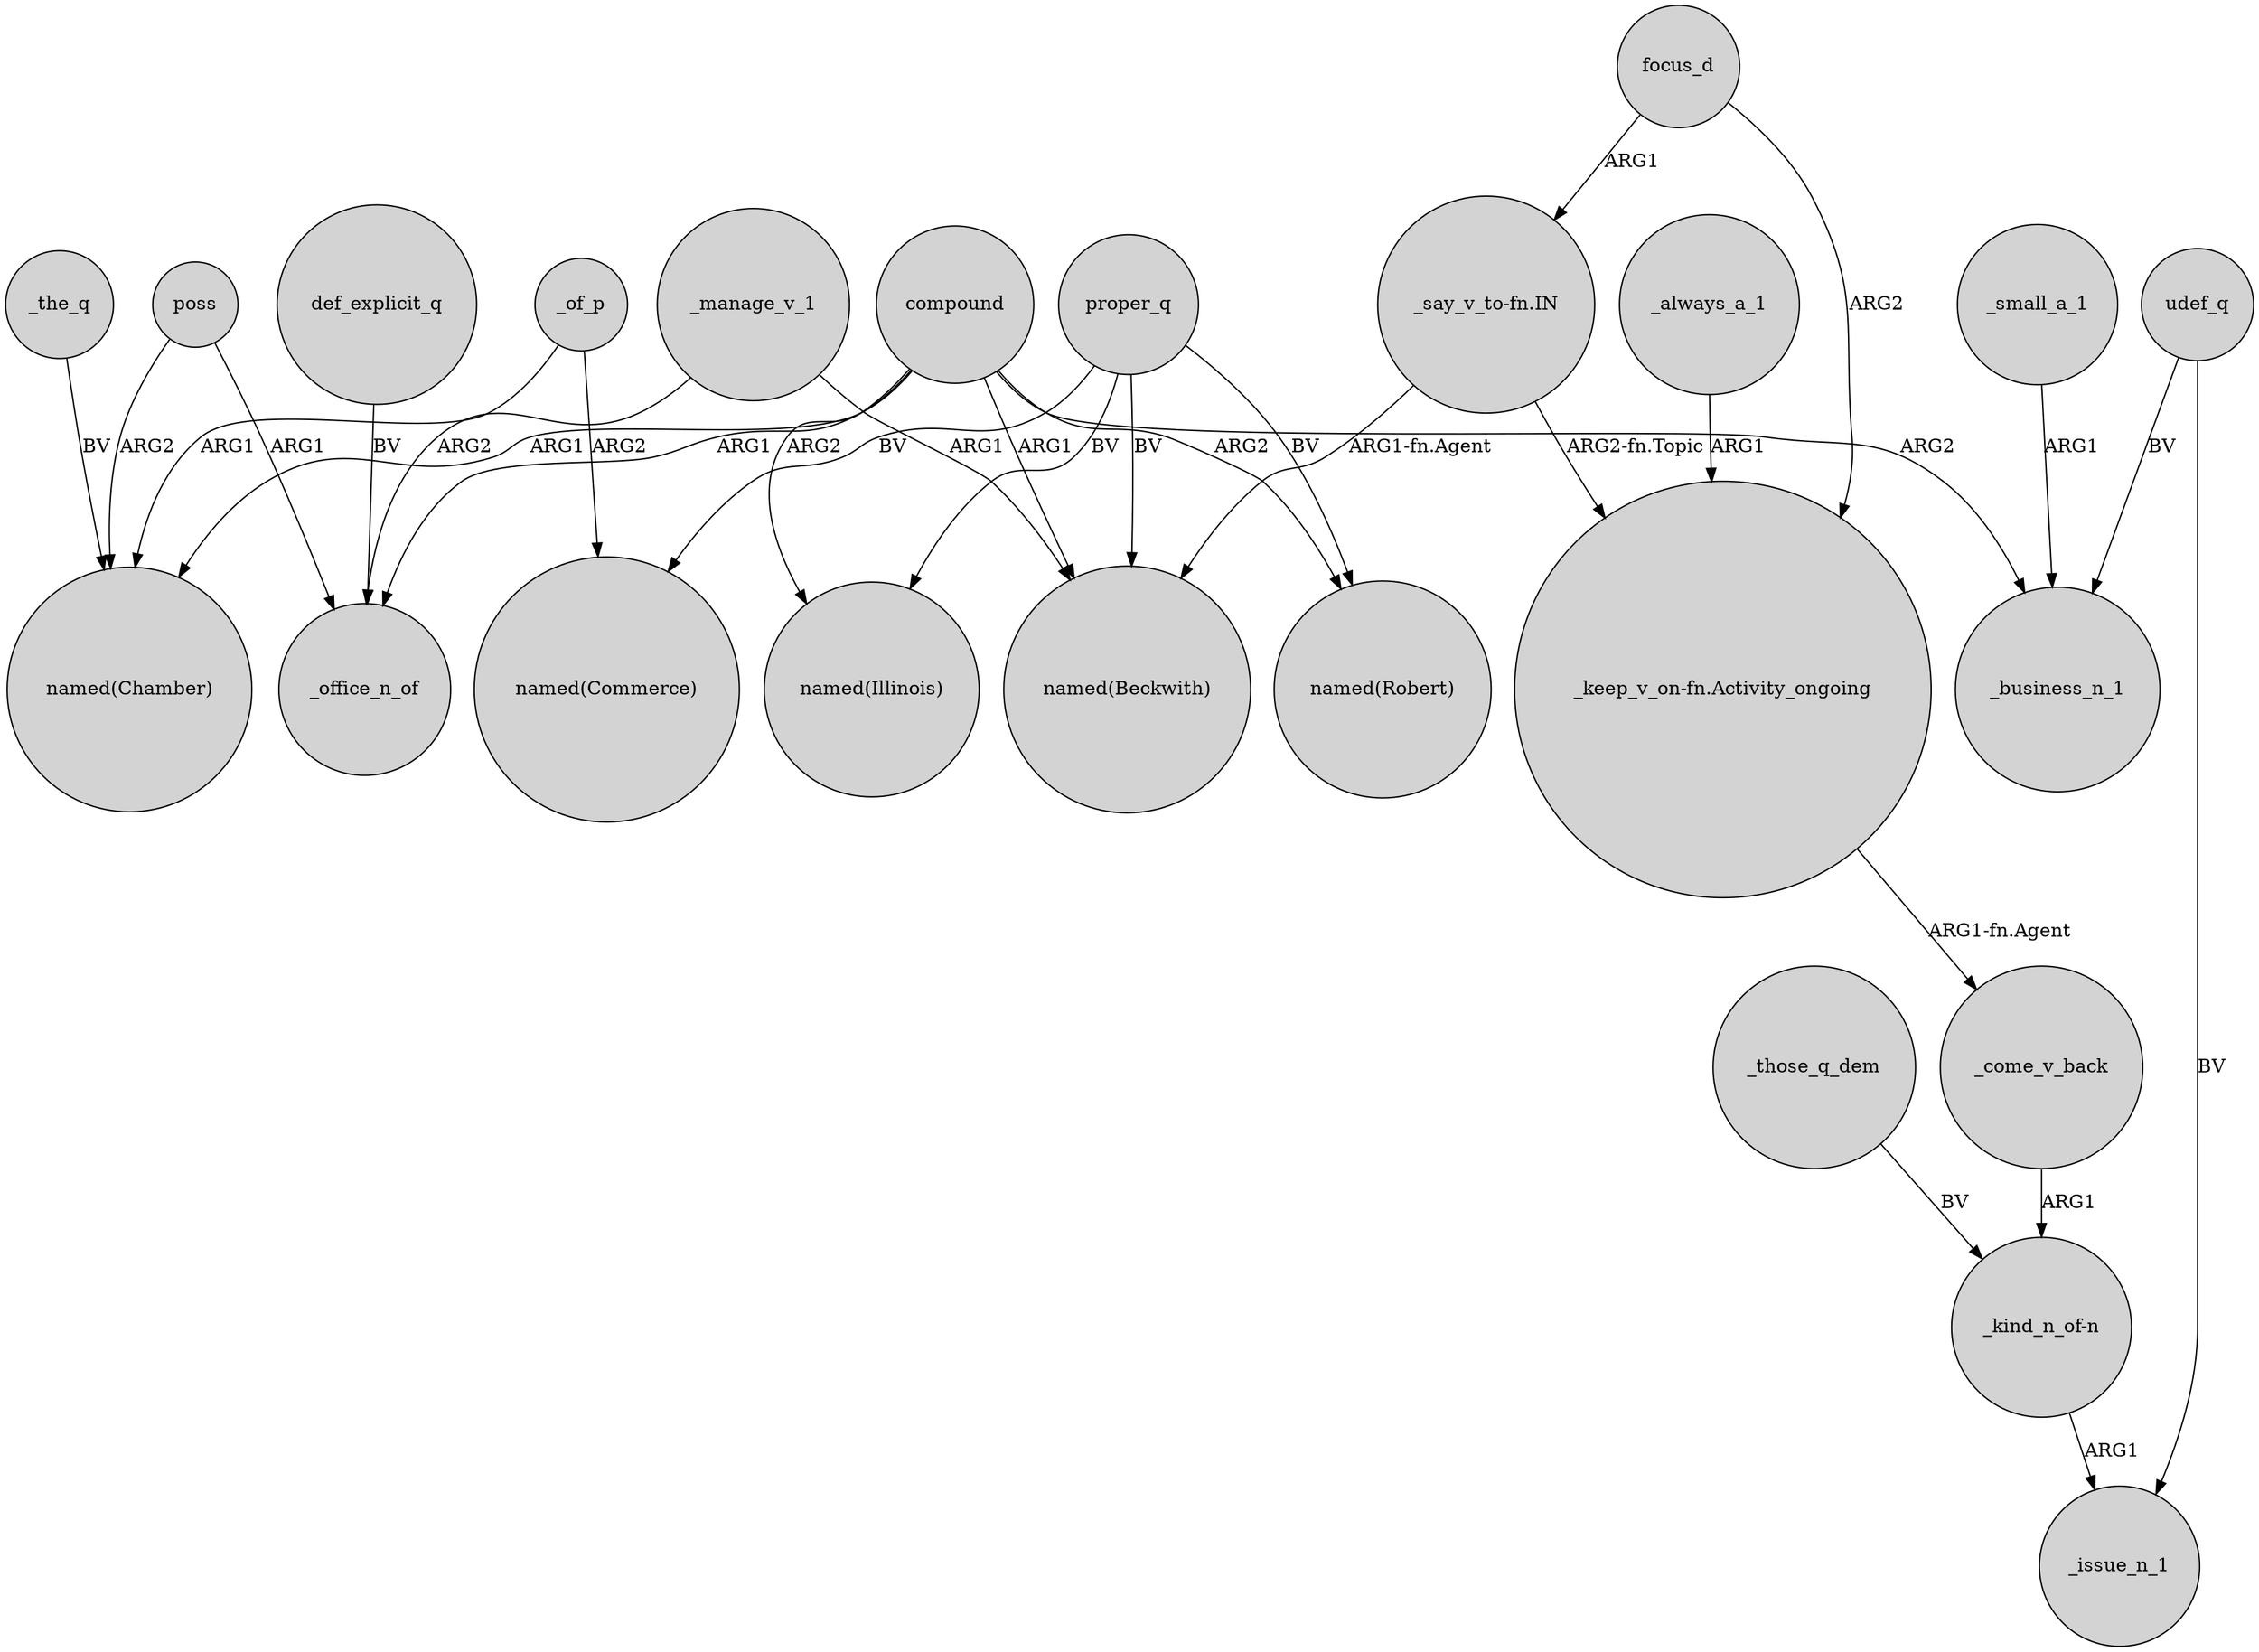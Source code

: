 digraph {
	node [shape=circle style=filled]
	compound -> "named(Chamber)" [label=ARG1]
	compound -> "named(Beckwith)" [label=ARG1]
	poss -> "named(Chamber)" [label=ARG2]
	def_explicit_q -> _office_n_of [label=BV]
	compound -> "named(Robert)" [label=ARG2]
	compound -> _office_n_of [label=ARG1]
	_of_p -> "named(Commerce)" [label=ARG2]
	compound -> "named(Illinois)" [label=ARG2]
	proper_q -> "named(Illinois)" [label=BV]
	_come_v_back -> "_kind_n_of-n" [label=ARG1]
	_manage_v_1 -> _office_n_of [label=ARG2]
	"_say_v_to-fn.IN" -> "_keep_v_on-fn.Activity_ongoing" [label="ARG2-fn.Topic"]
	_always_a_1 -> "_keep_v_on-fn.Activity_ongoing" [label=ARG1]
	proper_q -> "named(Robert)" [label=BV]
	"_keep_v_on-fn.Activity_ongoing" -> _come_v_back [label="ARG1-fn.Agent"]
	_of_p -> "named(Chamber)" [label=ARG1]
	_small_a_1 -> _business_n_1 [label=ARG1]
	udef_q -> _issue_n_1 [label=BV]
	poss -> _office_n_of [label=ARG1]
	compound -> _business_n_1 [label=ARG2]
	focus_d -> "_keep_v_on-fn.Activity_ongoing" [label=ARG2]
	proper_q -> "named(Commerce)" [label=BV]
	proper_q -> "named(Beckwith)" [label=BV]
	udef_q -> _business_n_1 [label=BV]
	_manage_v_1 -> "named(Beckwith)" [label=ARG1]
	"_kind_n_of-n" -> _issue_n_1 [label=ARG1]
	"_say_v_to-fn.IN" -> "named(Beckwith)" [label="ARG1-fn.Agent"]
	_the_q -> "named(Chamber)" [label=BV]
	_those_q_dem -> "_kind_n_of-n" [label=BV]
	focus_d -> "_say_v_to-fn.IN" [label=ARG1]
}
